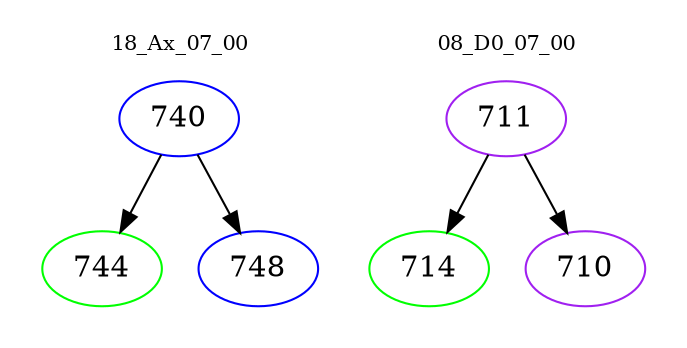 digraph{
subgraph cluster_0 {
color = white
label = "18_Ax_07_00";
fontsize=10;
T0_740 [label="740", color="blue"]
T0_740 -> T0_744 [color="black"]
T0_744 [label="744", color="green"]
T0_740 -> T0_748 [color="black"]
T0_748 [label="748", color="blue"]
}
subgraph cluster_1 {
color = white
label = "08_D0_07_00";
fontsize=10;
T1_711 [label="711", color="purple"]
T1_711 -> T1_714 [color="black"]
T1_714 [label="714", color="green"]
T1_711 -> T1_710 [color="black"]
T1_710 [label="710", color="purple"]
}
}

